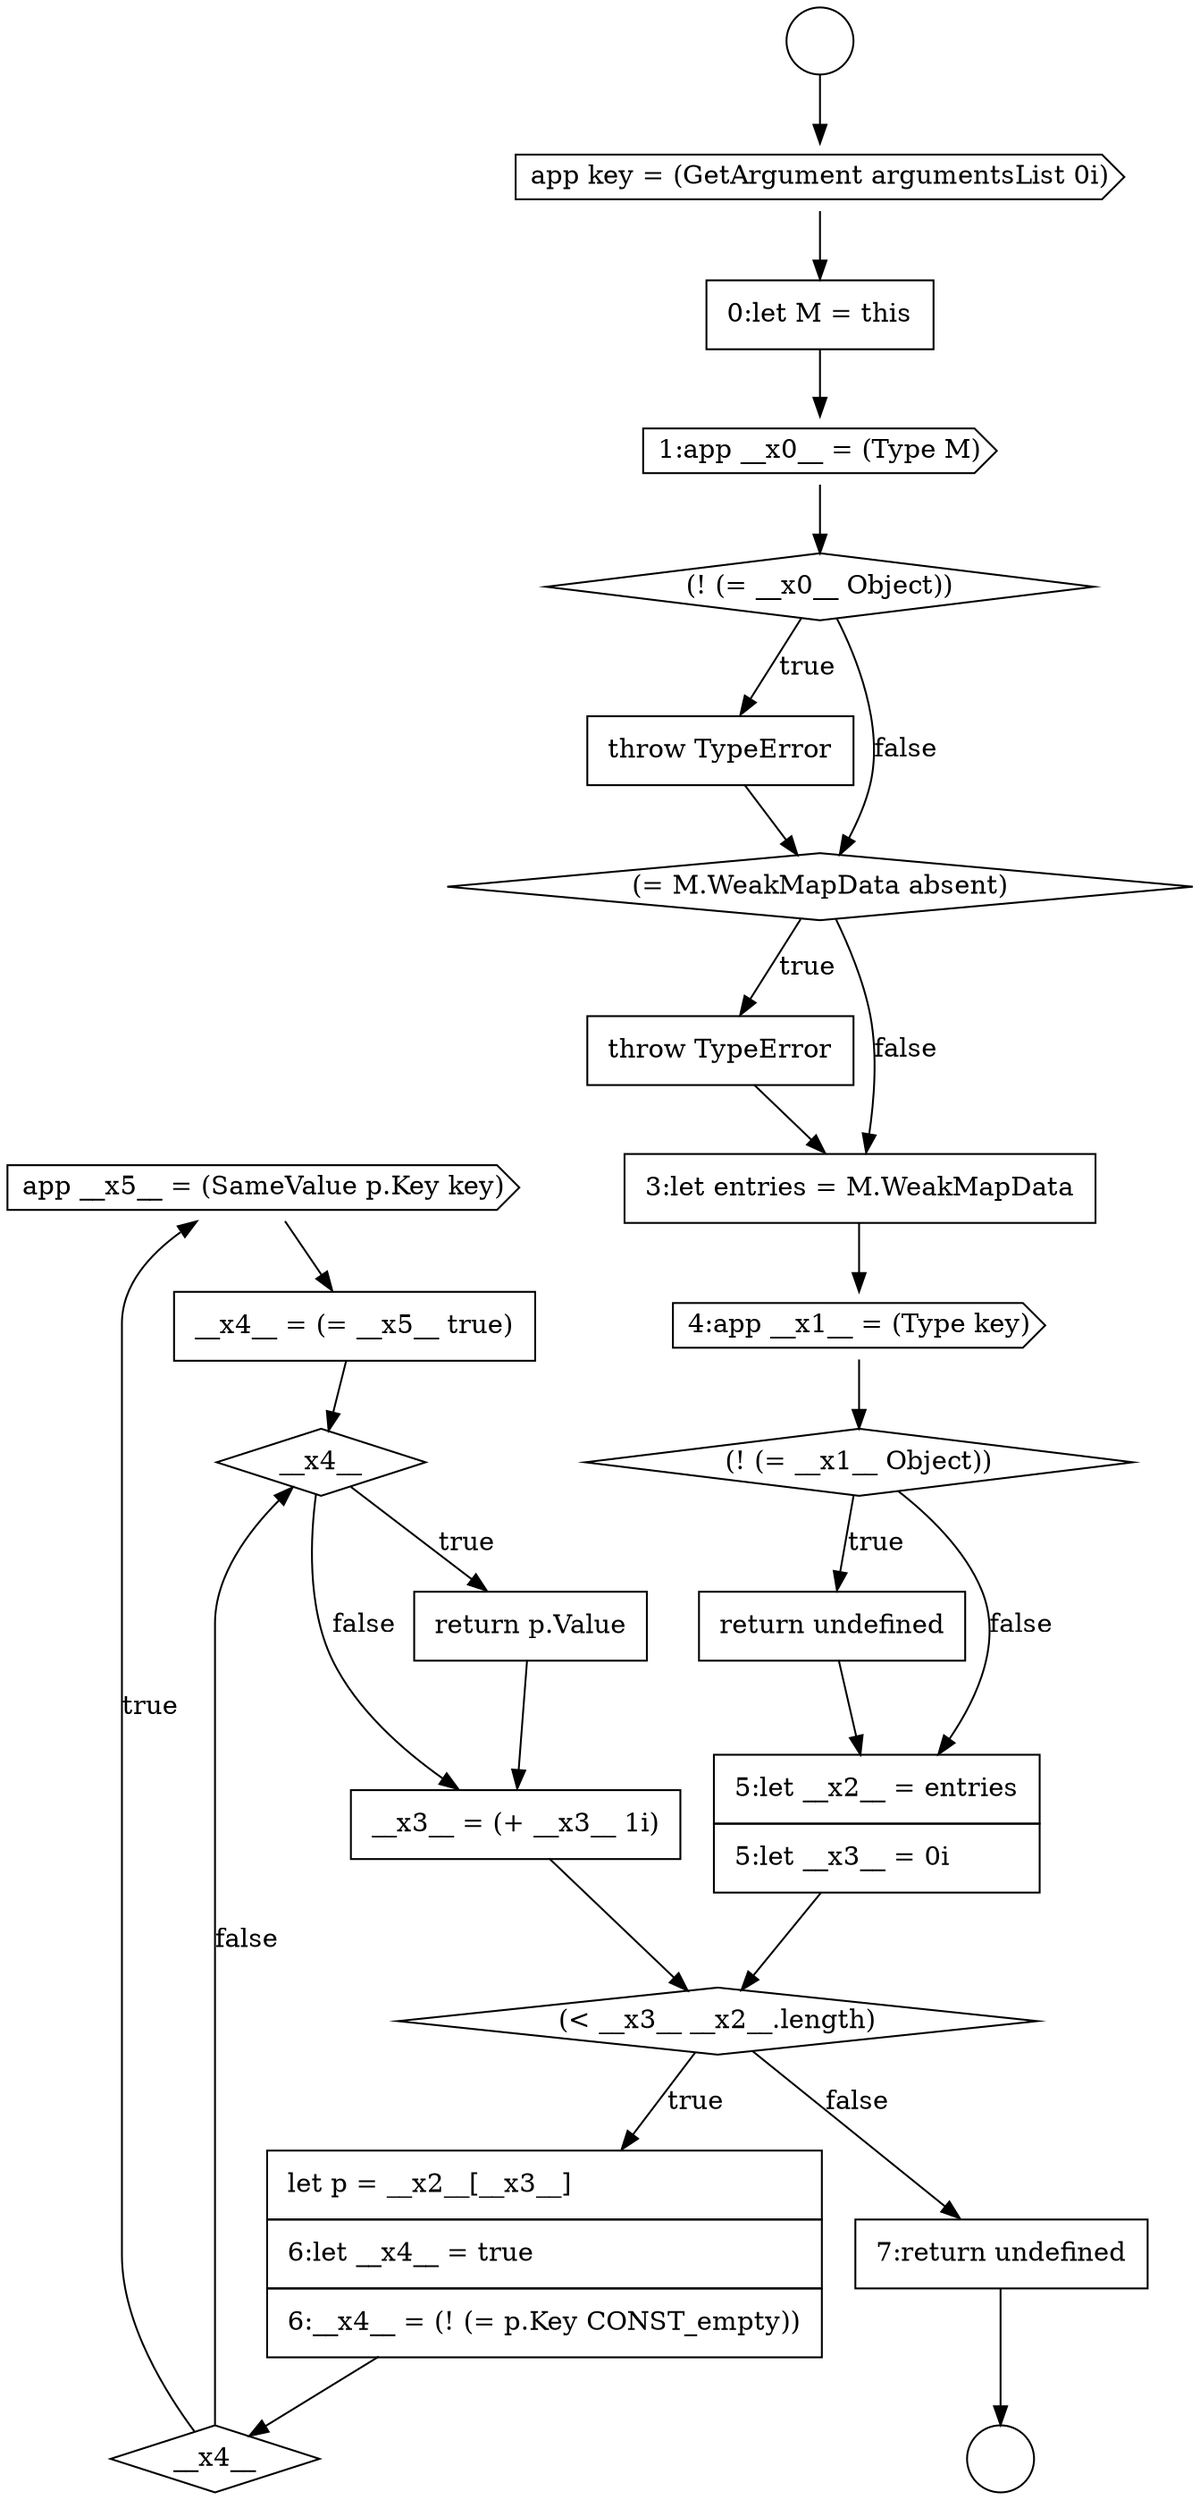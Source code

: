 digraph {
  node15948 [shape=cds, label=<<font color="black">app __x5__ = (SameValue p.Key key)</font>> color="black" fillcolor="white" style=filled]
  node15931 [shape=circle label=" " color="black" fillcolor="white" style=filled]
  node15943 [shape=none, margin=0, label=<<font color="black">
    <table border="0" cellborder="1" cellspacing="0" cellpadding="10">
      <tr><td align="left">return undefined</td></tr>
    </table>
  </font>> color="black" fillcolor="white" style=filled]
  node15939 [shape=none, margin=0, label=<<font color="black">
    <table border="0" cellborder="1" cellspacing="0" cellpadding="10">
      <tr><td align="left">throw TypeError</td></tr>
    </table>
  </font>> color="black" fillcolor="white" style=filled]
  node15952 [shape=none, margin=0, label=<<font color="black">
    <table border="0" cellborder="1" cellspacing="0" cellpadding="10">
      <tr><td align="left">__x3__ = (+ __x3__ 1i)</td></tr>
    </table>
  </font>> color="black" fillcolor="white" style=filled]
  node15935 [shape=cds, label=<<font color="black">1:app __x0__ = (Type M)</font>> color="black" fillcolor="white" style=filled]
  node15947 [shape=diamond, label=<<font color="black">__x4__</font>> color="black" fillcolor="white" style=filled]
  node15944 [shape=none, margin=0, label=<<font color="black">
    <table border="0" cellborder="1" cellspacing="0" cellpadding="10">
      <tr><td align="left">5:let __x2__ = entries</td></tr>
      <tr><td align="left">5:let __x3__ = 0i</td></tr>
    </table>
  </font>> color="black" fillcolor="white" style=filled]
  node15934 [shape=none, margin=0, label=<<font color="black">
    <table border="0" cellborder="1" cellspacing="0" cellpadding="10">
      <tr><td align="left">0:let M = this</td></tr>
    </table>
  </font>> color="black" fillcolor="white" style=filled]
  node15940 [shape=none, margin=0, label=<<font color="black">
    <table border="0" cellborder="1" cellspacing="0" cellpadding="10">
      <tr><td align="left">3:let entries = M.WeakMapData</td></tr>
    </table>
  </font>> color="black" fillcolor="white" style=filled]
  node15951 [shape=none, margin=0, label=<<font color="black">
    <table border="0" cellborder="1" cellspacing="0" cellpadding="10">
      <tr><td align="left">return p.Value</td></tr>
    </table>
  </font>> color="black" fillcolor="white" style=filled]
  node15933 [shape=cds, label=<<font color="black">app key = (GetArgument argumentsList 0i)</font>> color="black" fillcolor="white" style=filled]
  node15937 [shape=none, margin=0, label=<<font color="black">
    <table border="0" cellborder="1" cellspacing="0" cellpadding="10">
      <tr><td align="left">throw TypeError</td></tr>
    </table>
  </font>> color="black" fillcolor="white" style=filled]
  node15932 [shape=circle label=" " color="black" fillcolor="white" style=filled]
  node15953 [shape=none, margin=0, label=<<font color="black">
    <table border="0" cellborder="1" cellspacing="0" cellpadding="10">
      <tr><td align="left">7:return undefined</td></tr>
    </table>
  </font>> color="black" fillcolor="white" style=filled]
  node15942 [shape=diamond, label=<<font color="black">(! (= __x1__ Object))</font>> color="black" fillcolor="white" style=filled]
  node15946 [shape=none, margin=0, label=<<font color="black">
    <table border="0" cellborder="1" cellspacing="0" cellpadding="10">
      <tr><td align="left">let p = __x2__[__x3__]</td></tr>
      <tr><td align="left">6:let __x4__ = true</td></tr>
      <tr><td align="left">6:__x4__ = (! (= p.Key CONST_empty))</td></tr>
    </table>
  </font>> color="black" fillcolor="white" style=filled]
  node15936 [shape=diamond, label=<<font color="black">(! (= __x0__ Object))</font>> color="black" fillcolor="white" style=filled]
  node15941 [shape=cds, label=<<font color="black">4:app __x1__ = (Type key)</font>> color="black" fillcolor="white" style=filled]
  node15950 [shape=diamond, label=<<font color="black">__x4__</font>> color="black" fillcolor="white" style=filled]
  node15945 [shape=diamond, label=<<font color="black">(&lt; __x3__ __x2__.length)</font>> color="black" fillcolor="white" style=filled]
  node15938 [shape=diamond, label=<<font color="black">(= M.WeakMapData absent)</font>> color="black" fillcolor="white" style=filled]
  node15949 [shape=none, margin=0, label=<<font color="black">
    <table border="0" cellborder="1" cellspacing="0" cellpadding="10">
      <tr><td align="left">__x4__ = (= __x5__ true)</td></tr>
    </table>
  </font>> color="black" fillcolor="white" style=filled]
  node15935 -> node15936 [ color="black"]
  node15942 -> node15943 [label=<<font color="black">true</font>> color="black"]
  node15942 -> node15944 [label=<<font color="black">false</font>> color="black"]
  node15951 -> node15952 [ color="black"]
  node15952 -> node15945 [ color="black"]
  node15949 -> node15950 [ color="black"]
  node15937 -> node15938 [ color="black"]
  node15931 -> node15933 [ color="black"]
  node15947 -> node15948 [label=<<font color="black">true</font>> color="black"]
  node15947 -> node15950 [label=<<font color="black">false</font>> color="black"]
  node15940 -> node15941 [ color="black"]
  node15939 -> node15940 [ color="black"]
  node15950 -> node15951 [label=<<font color="black">true</font>> color="black"]
  node15950 -> node15952 [label=<<font color="black">false</font>> color="black"]
  node15936 -> node15937 [label=<<font color="black">true</font>> color="black"]
  node15936 -> node15938 [label=<<font color="black">false</font>> color="black"]
  node15938 -> node15939 [label=<<font color="black">true</font>> color="black"]
  node15938 -> node15940 [label=<<font color="black">false</font>> color="black"]
  node15933 -> node15934 [ color="black"]
  node15945 -> node15946 [label=<<font color="black">true</font>> color="black"]
  node15945 -> node15953 [label=<<font color="black">false</font>> color="black"]
  node15934 -> node15935 [ color="black"]
  node15953 -> node15932 [ color="black"]
  node15943 -> node15944 [ color="black"]
  node15941 -> node15942 [ color="black"]
  node15948 -> node15949 [ color="black"]
  node15944 -> node15945 [ color="black"]
  node15946 -> node15947 [ color="black"]
}
